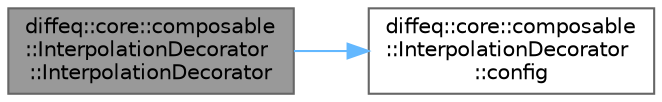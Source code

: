 digraph "diffeq::core::composable::InterpolationDecorator::InterpolationDecorator"
{
 // LATEX_PDF_SIZE
  bgcolor="transparent";
  edge [fontname=Helvetica,fontsize=10,labelfontname=Helvetica,labelfontsize=10];
  node [fontname=Helvetica,fontsize=10,shape=box,height=0.2,width=0.4];
  rankdir="LR";
  Node1 [id="Node000001",label="diffeq::core::composable\l::InterpolationDecorator\l::InterpolationDecorator",height=0.2,width=0.4,color="gray40", fillcolor="grey60", style="filled", fontcolor="black",tooltip="Construct interpolation decorator."];
  Node1 -> Node2 [id="edge1_Node000001_Node000002",color="steelblue1",style="solid",tooltip=" "];
  Node2 [id="Node000002",label="diffeq::core::composable\l::InterpolationDecorator\l::config",height=0.2,width=0.4,color="grey40", fillcolor="white", style="filled",URL="$classdiffeq_1_1core_1_1composable_1_1_interpolation_decorator.html#a8cbcc481e8ea7a4b4b46bfb0432073da",tooltip="Access and modify interpolation configuration."];
}
